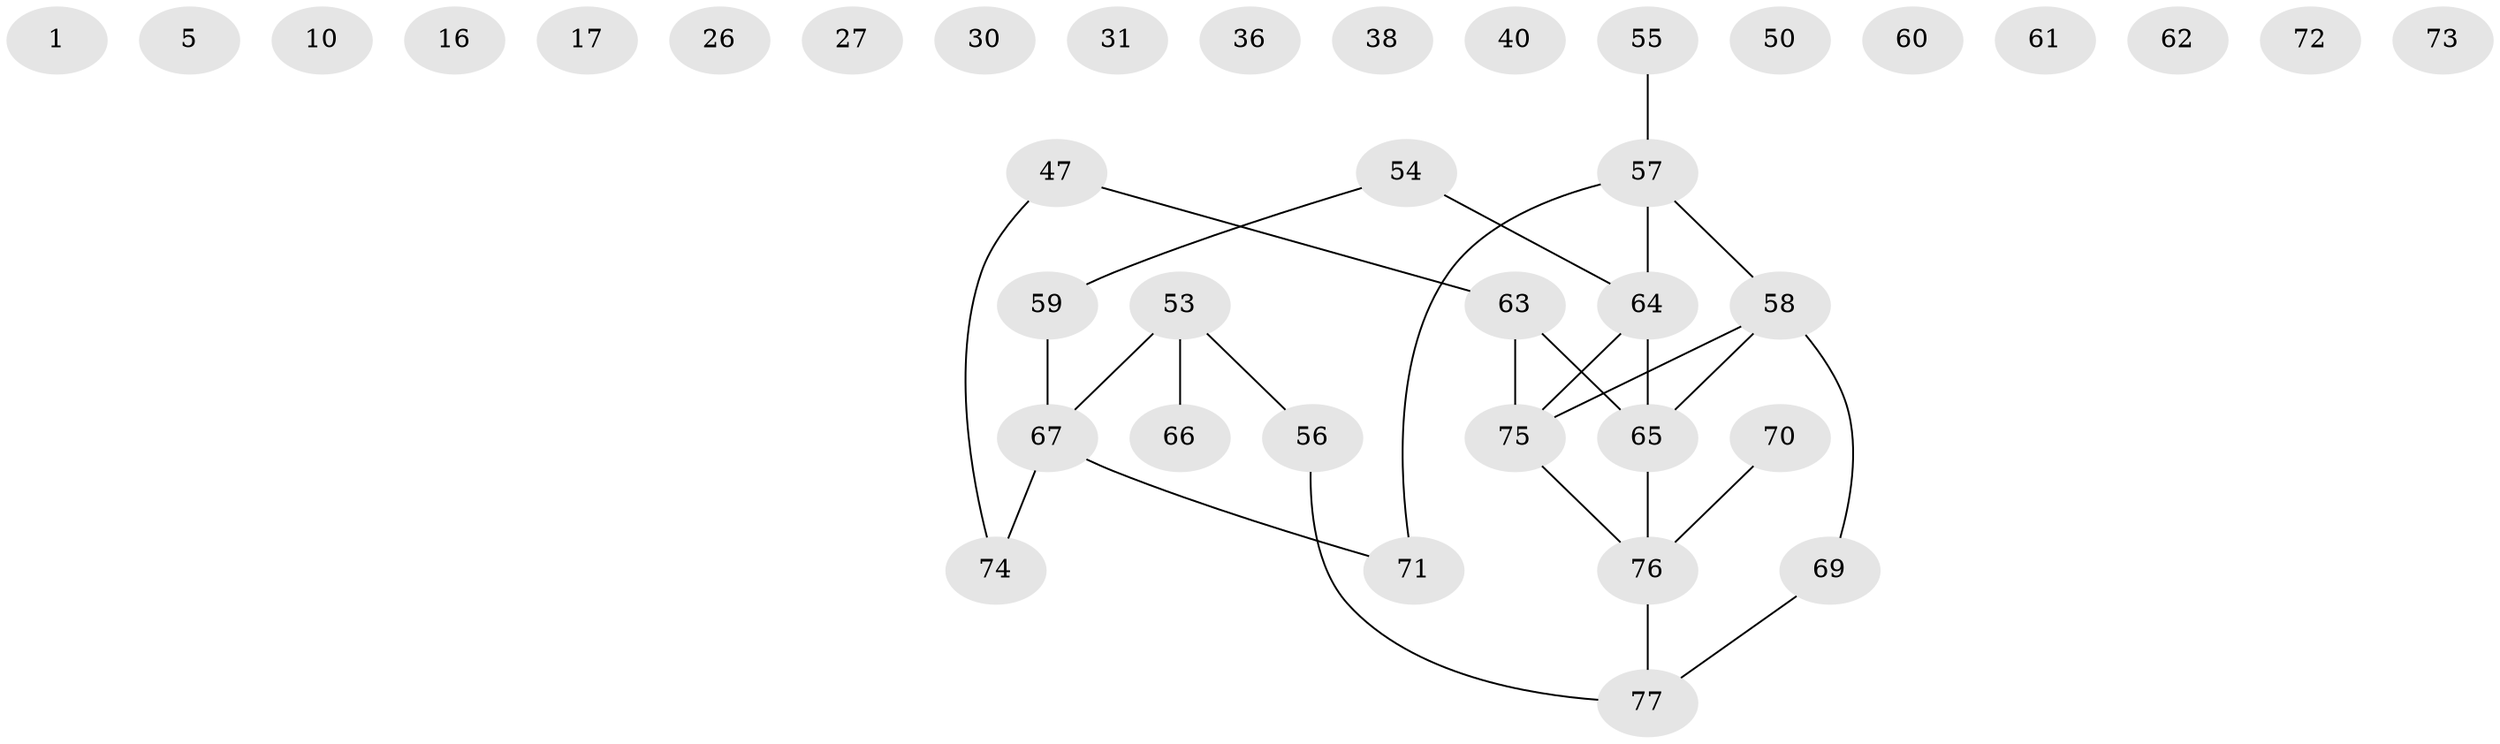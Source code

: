 // original degree distribution, {0: 0.2077922077922078, 2: 0.3246753246753247, 3: 0.19480519480519481, 5: 0.025974025974025976, 4: 0.07792207792207792, 1: 0.16883116883116883}
// Generated by graph-tools (version 1.1) at 2025/40/03/09/25 04:40:23]
// undirected, 38 vertices, 27 edges
graph export_dot {
graph [start="1"]
  node [color=gray90,style=filled];
  1;
  5;
  10;
  16;
  17;
  26;
  27;
  30;
  31;
  36;
  38;
  40;
  47;
  50;
  53 [super="+18"];
  54;
  55;
  56 [super="+48+52+49"];
  57 [super="+43"];
  58 [super="+29+39"];
  59;
  60;
  61 [super="+21"];
  62;
  63 [super="+46+41"];
  64 [super="+13"];
  65 [super="+45"];
  66;
  67 [super="+33+37+42"];
  69 [super="+20"];
  70;
  71;
  72 [super="+23"];
  73;
  74;
  75 [super="+15+35"];
  76 [super="+14+68"];
  77 [super="+3+44"];
  47 -- 74;
  47 -- 63;
  53 -- 66;
  53 -- 67 [weight=2];
  53 -- 56 [weight=2];
  54 -- 59;
  54 -- 64;
  55 -- 57;
  56 -- 77;
  57 -- 64;
  57 -- 58;
  57 -- 71;
  58 -- 75;
  58 -- 65;
  58 -- 69;
  59 -- 67;
  63 -- 65 [weight=2];
  63 -- 75;
  64 -- 65;
  64 -- 75 [weight=2];
  65 -- 76 [weight=2];
  67 -- 74;
  67 -- 71;
  69 -- 77;
  70 -- 76;
  75 -- 76;
  76 -- 77;
}
